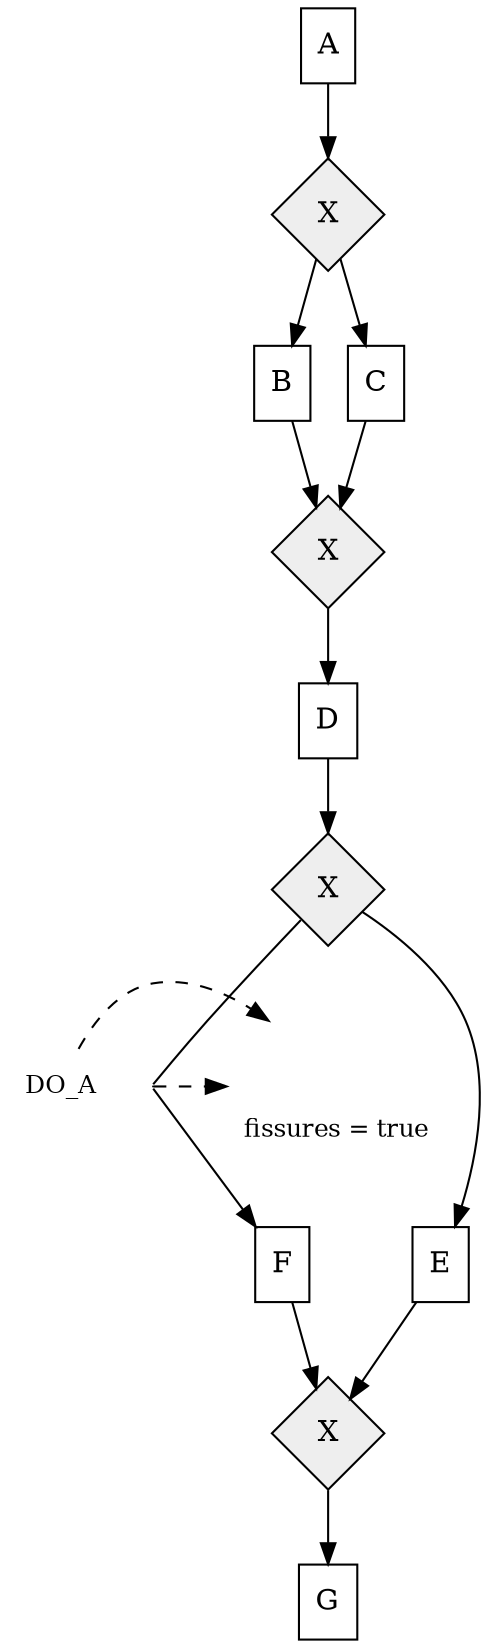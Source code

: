 digraph { node [shape=box]; _ext60 [shape=none, image="stereotype_decisionQuestionQuality.png", label="\n\n\nfissures = true", width=0.2 , fontsize=12]; _do1 -> _ext60[style=dashed minlen=2]; {rank=same;_ext60   _do1}; _do1 [shape=none, image="stereotype_dataObject.png", label="DO_A", width=0.2, fontsize=12]; _20 -> _ext60 [style=dashed minlen=2]; {rank=same;_20   _ext60 }; _2 [shape=box,style=filled,fillcolor="#ffffff",label="A",width=0.2]; _3 [shape=box,style=filled,fillcolor="#ffffff",label="B",width=0.2]; _4 [shape=box,style=filled,fillcolor="#ffffff",label="C",width=0.2]; _7 [shape=box,style=filled,fillcolor="#ffffff",label="D",width=0.2]; _17 [shape=box,style=filled,fillcolor="#ffffff",label="E",width=0.2]; _16 [shape=box,style=filled,fillcolor="#ffffff",label="F",width=0.2]; _23 [shape=box,style=filled,fillcolor="#ffffff",label="G",width=0.2]; _5 [label="X",fillcolor="#eeeeee",style=filled,width=0.75,height=0.75,fixedsize=true,shape="diamond"]; _6 [label="X",fillcolor="#eeeeee",style=filled,width=0.75,height=0.75,fixedsize=true,shape="diamond"]; _15 [label="X",fillcolor="#eeeeee",style=filled,width=0.75,height=0.75,fixedsize=true,shape="diamond"]; _8 [label="X",fillcolor="#eeeeee",style=filled,width=0.75,height=0.75,fixedsize=true,shape="diamond"]; _2 -> _5 [label=""];_5 -> _3 [label=""];_5 -> _4 [label=""];_3 -> _6 [label=""];_4 -> _6 [label=""];_6 -> _7 [label=""];_16 -> _8 [label=""];_17 -> _8 [label=""];_20[shape=point width=0] _15 -> _20 [label="" dir=none]; _20 ->	_16 [label=""]; _15 -> _17 [label=""];_7 -> _15 [label=""];_8 -> _23 [label=""]; }
